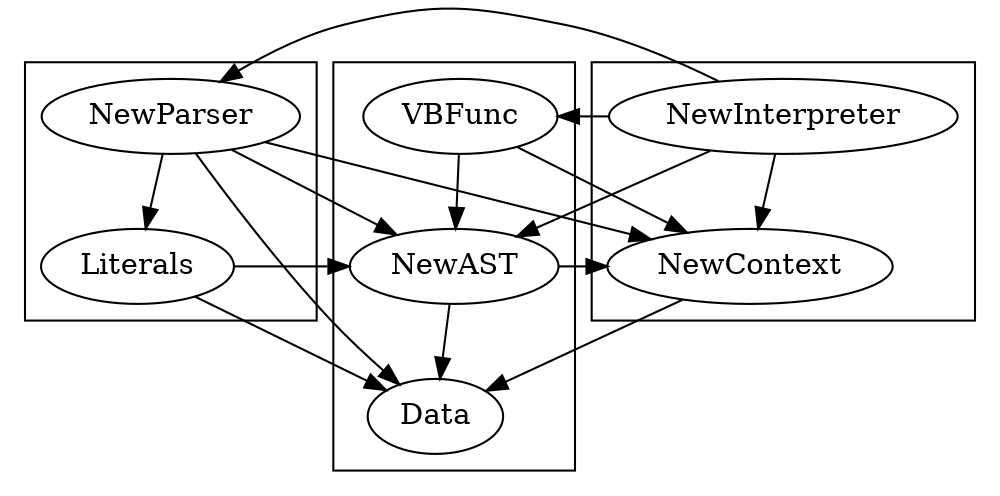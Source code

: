 digraph deps {
	subgraph cluster_parser {
		NewParser;
		Literals;
	}

	subgraph cluster_program {
		NewAST;
		VBFunc;
		Data;
	}

	subgraph cluster_runtime {
		NewContext;
		NewInterpreter;
	}

	NewParser -> NewAST;
	NewParser -> Literals;
	NewParser -> Data;
	NewParser -> NewContext;

	Literals -> NewAST;
	Literals -> Data;

	NewAST -> NewContext;
	NewAST -> Data;

	VBFunc -> NewContext;
	VBFunc -> NewAST;

	NewContext -> Data;

	NewInterpreter -> NewParser;
	NewInterpreter -> NewContext;
	NewInterpreter -> NewAST;
	NewInterpreter -> VBFunc;
}
